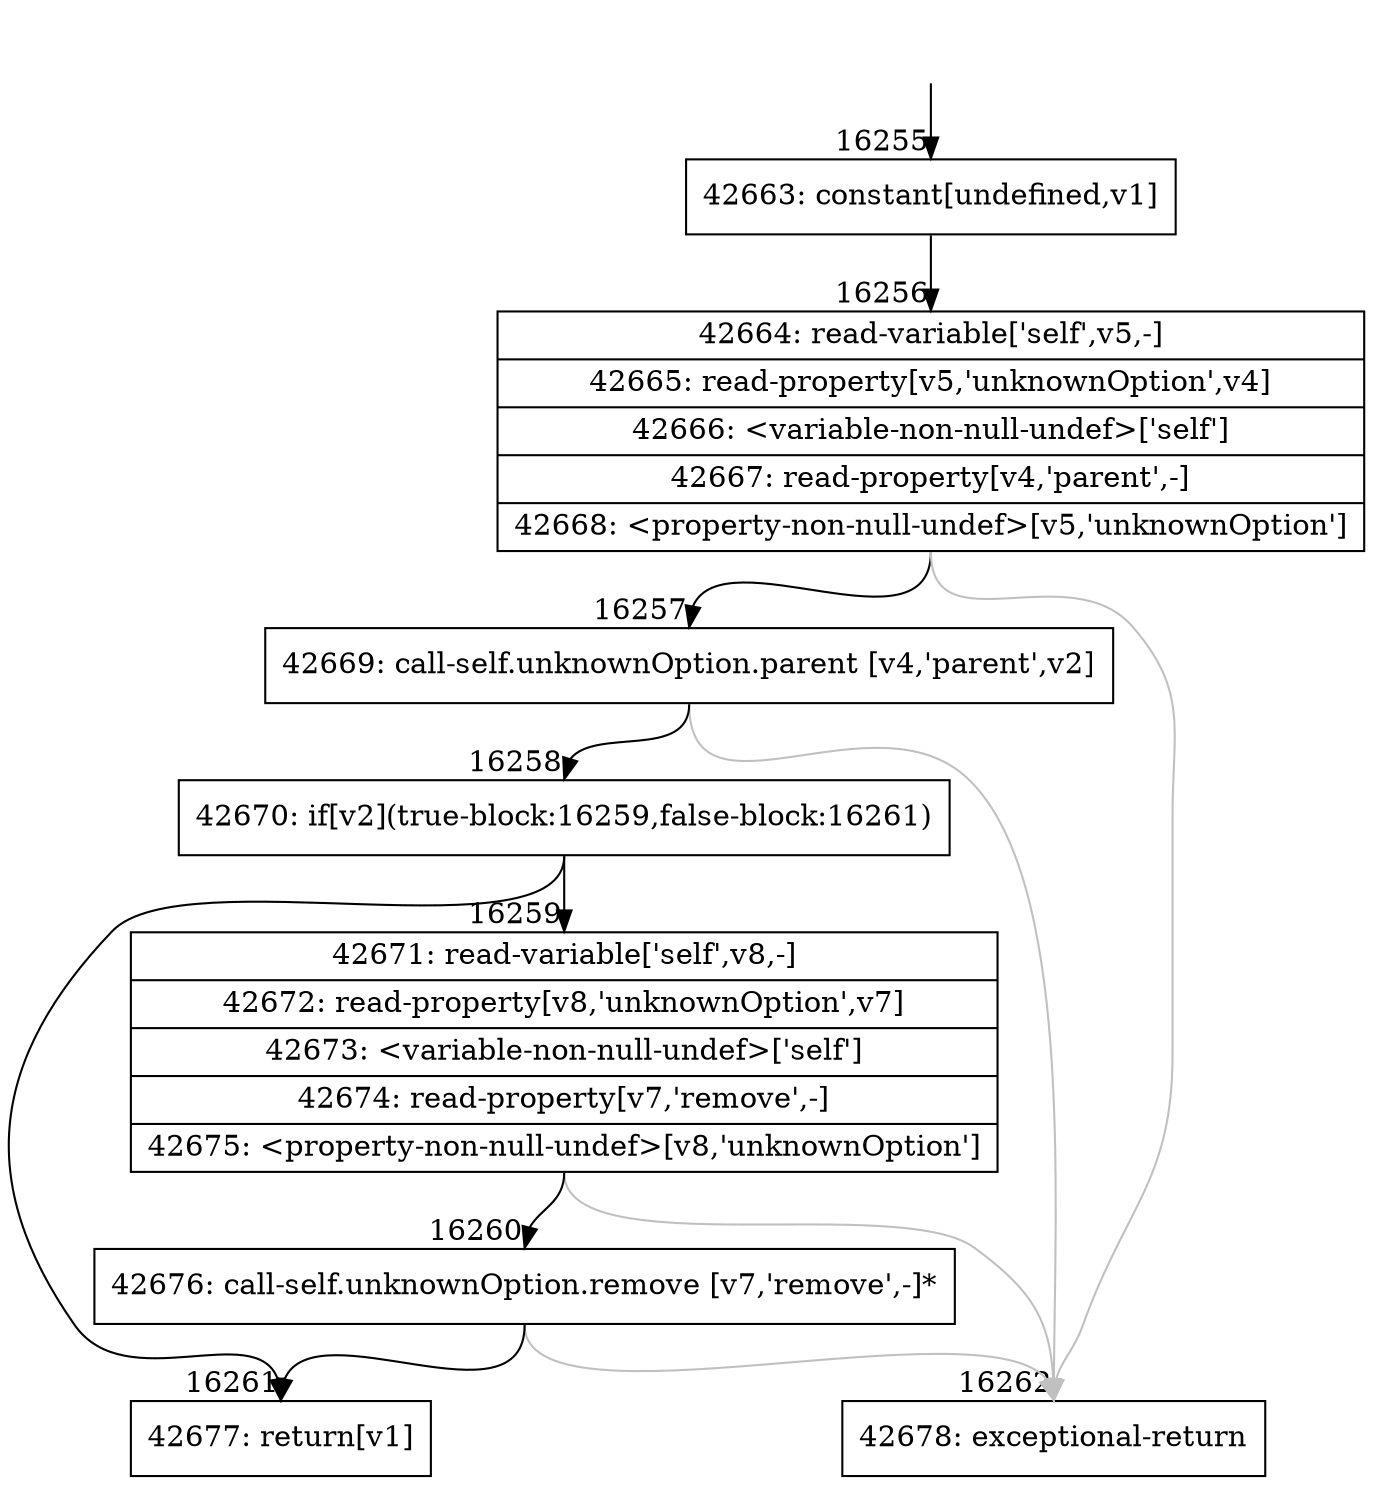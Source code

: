 digraph {
rankdir="TD"
BB_entry1310[shape=none,label=""];
BB_entry1310 -> BB16255 [tailport=s, headport=n, headlabel="    16255"]
BB16255 [shape=record label="{42663: constant[undefined,v1]}" ] 
BB16255 -> BB16256 [tailport=s, headport=n, headlabel="      16256"]
BB16256 [shape=record label="{42664: read-variable['self',v5,-]|42665: read-property[v5,'unknownOption',v4]|42666: \<variable-non-null-undef\>['self']|42667: read-property[v4,'parent',-]|42668: \<property-non-null-undef\>[v5,'unknownOption']}" ] 
BB16256 -> BB16257 [tailport=s, headport=n, headlabel="      16257"]
BB16256 -> BB16262 [tailport=s, headport=n, color=gray, headlabel="      16262"]
BB16257 [shape=record label="{42669: call-self.unknownOption.parent [v4,'parent',v2]}" ] 
BB16257 -> BB16258 [tailport=s, headport=n, headlabel="      16258"]
BB16257 -> BB16262 [tailport=s, headport=n, color=gray]
BB16258 [shape=record label="{42670: if[v2](true-block:16259,false-block:16261)}" ] 
BB16258 -> BB16259 [tailport=s, headport=n, headlabel="      16259"]
BB16258 -> BB16261 [tailport=s, headport=n, headlabel="      16261"]
BB16259 [shape=record label="{42671: read-variable['self',v8,-]|42672: read-property[v8,'unknownOption',v7]|42673: \<variable-non-null-undef\>['self']|42674: read-property[v7,'remove',-]|42675: \<property-non-null-undef\>[v8,'unknownOption']}" ] 
BB16259 -> BB16260 [tailport=s, headport=n, headlabel="      16260"]
BB16259 -> BB16262 [tailport=s, headport=n, color=gray]
BB16260 [shape=record label="{42676: call-self.unknownOption.remove [v7,'remove',-]*}" ] 
BB16260 -> BB16261 [tailport=s, headport=n]
BB16260 -> BB16262 [tailport=s, headport=n, color=gray]
BB16261 [shape=record label="{42677: return[v1]}" ] 
BB16262 [shape=record label="{42678: exceptional-return}" ] 
//#$~ 27974
}
